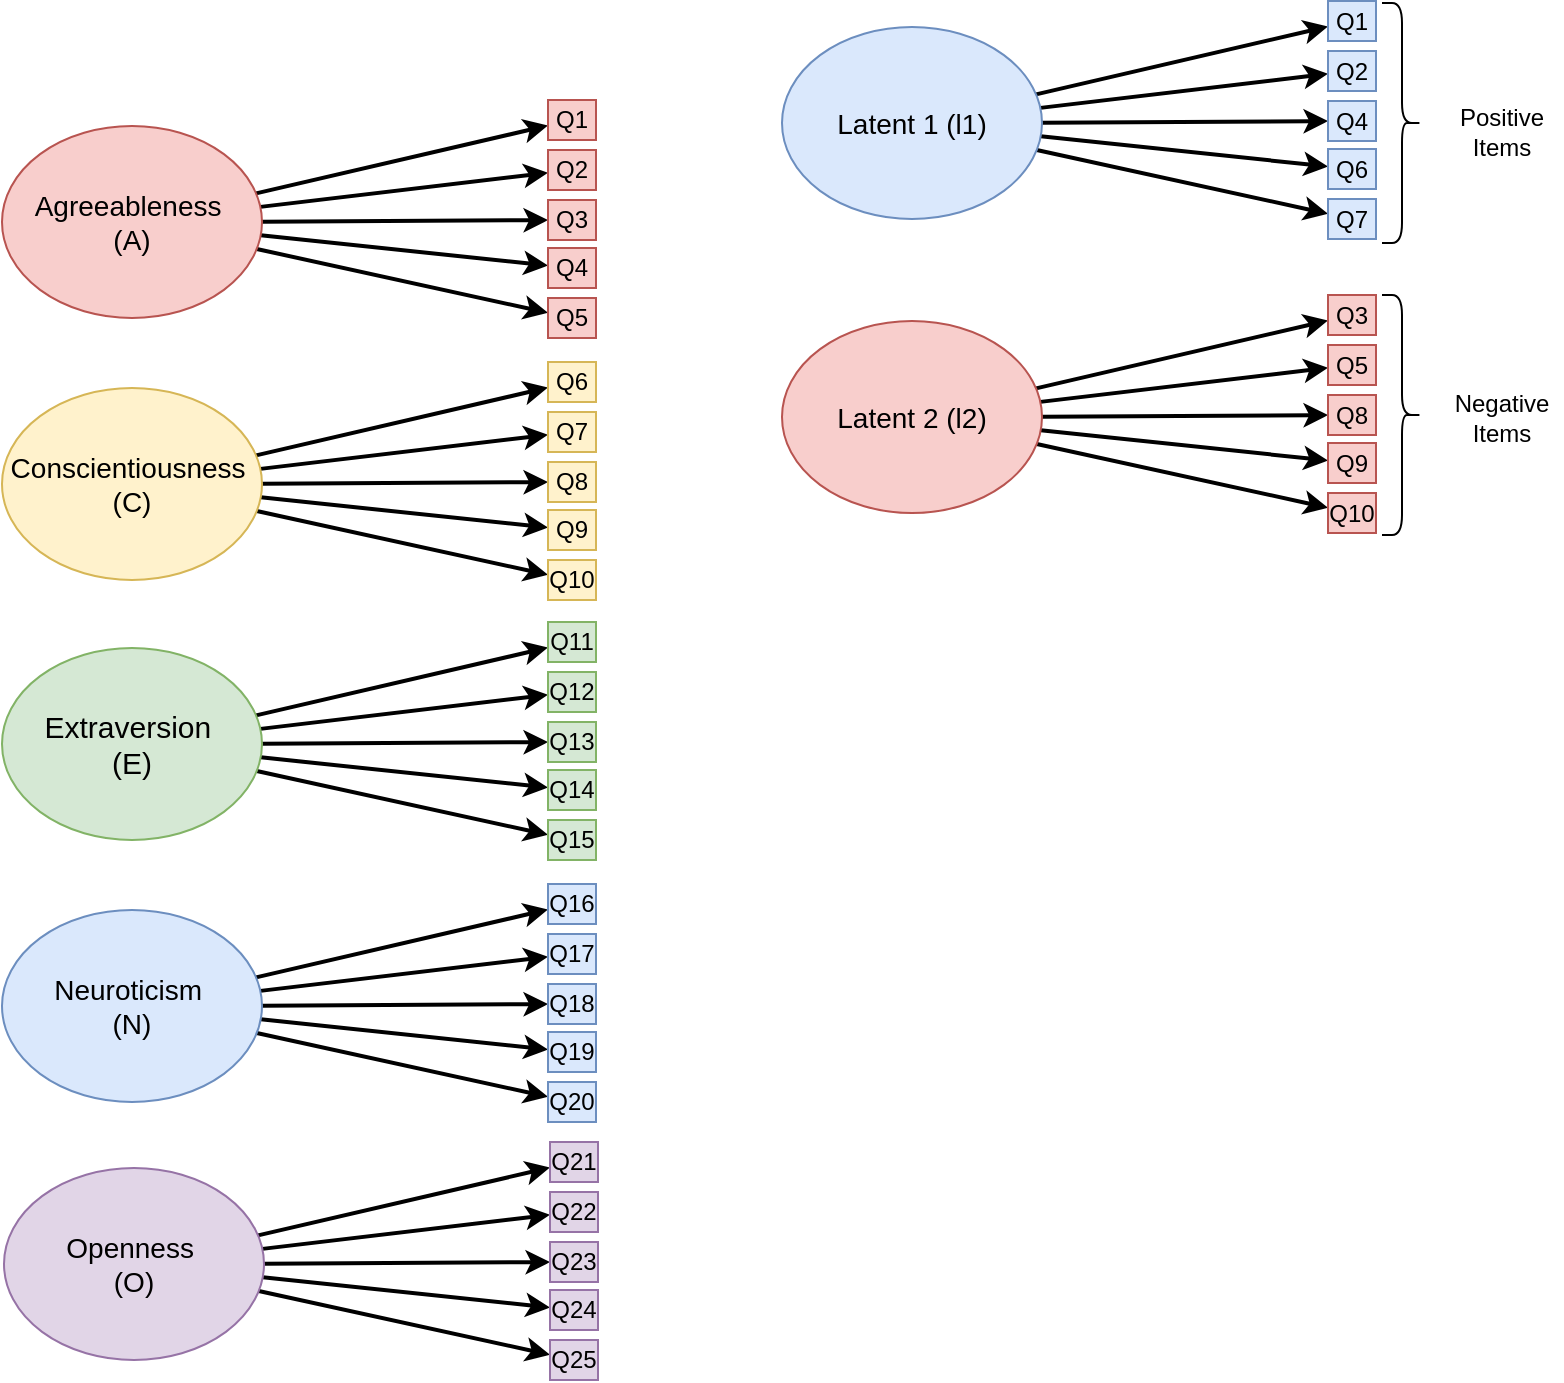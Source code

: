 <mxfile version="24.7.14">
  <diagram name="Seite-1" id="0YrpV6D85MkO8Lk1Z0Kt">
    <mxGraphModel dx="836" dy="442" grid="1" gridSize="10" guides="1" tooltips="1" connect="1" arrows="1" fold="1" page="1" pageScale="1" pageWidth="850" pageHeight="1100" math="0" shadow="0">
      <root>
        <mxCell id="0" />
        <mxCell id="1" parent="0" />
        <mxCell id="Y5yloc2yPf89p9SXgu8A-39" style="rounded=0;orthogonalLoop=1;jettySize=auto;html=1;strokeWidth=2;" edge="1" parent="1" source="Y5yloc2yPf89p9SXgu8A-1" target="Y5yloc2yPf89p9SXgu8A-9">
          <mxGeometry relative="1" as="geometry" />
        </mxCell>
        <mxCell id="Y5yloc2yPf89p9SXgu8A-40" style="rounded=0;orthogonalLoop=1;jettySize=auto;html=1;strokeWidth=2;" edge="1" parent="1" source="Y5yloc2yPf89p9SXgu8A-1" target="Y5yloc2yPf89p9SXgu8A-11">
          <mxGeometry relative="1" as="geometry" />
        </mxCell>
        <mxCell id="Y5yloc2yPf89p9SXgu8A-41" style="rounded=0;orthogonalLoop=1;jettySize=auto;html=1;strokeWidth=2;" edge="1" parent="1" source="Y5yloc2yPf89p9SXgu8A-1" target="Y5yloc2yPf89p9SXgu8A-12">
          <mxGeometry relative="1" as="geometry" />
        </mxCell>
        <mxCell id="Y5yloc2yPf89p9SXgu8A-42" style="rounded=0;orthogonalLoop=1;jettySize=auto;html=1;strokeWidth=2;" edge="1" parent="1" source="Y5yloc2yPf89p9SXgu8A-1" target="Y5yloc2yPf89p9SXgu8A-13">
          <mxGeometry relative="1" as="geometry" />
        </mxCell>
        <mxCell id="Y5yloc2yPf89p9SXgu8A-43" style="rounded=0;orthogonalLoop=1;jettySize=auto;html=1;strokeWidth=2;" edge="1" parent="1" source="Y5yloc2yPf89p9SXgu8A-1" target="Y5yloc2yPf89p9SXgu8A-14">
          <mxGeometry relative="1" as="geometry">
            <mxPoint x="289" y="211" as="targetPoint" />
          </mxGeometry>
        </mxCell>
        <mxCell id="Y5yloc2yPf89p9SXgu8A-1" value="&lt;font style=&quot;font-size: 14px;&quot;&gt;Agreeableness&amp;nbsp;&lt;/font&gt;&lt;div style=&quot;font-size: 14px;&quot;&gt;&lt;font style=&quot;font-size: 14px;&quot;&gt;(A)&lt;/font&gt;&lt;/div&gt;" style="ellipse;whiteSpace=wrap;html=1;fillColor=#f8cecc;strokeColor=#b85450;fontSize=13;" vertex="1" parent="1">
          <mxGeometry x="20" y="133" width="130" height="96" as="geometry" />
        </mxCell>
        <mxCell id="Y5yloc2yPf89p9SXgu8A-9" value="Q1" style="rounded=0;whiteSpace=wrap;html=1;fillColor=#f8cecc;strokeColor=#b85450;" vertex="1" parent="1">
          <mxGeometry x="293" y="120" width="24" height="20" as="geometry" />
        </mxCell>
        <mxCell id="Y5yloc2yPf89p9SXgu8A-11" value="Q2" style="rounded=0;whiteSpace=wrap;html=1;fillColor=#f8cecc;strokeColor=#b85450;" vertex="1" parent="1">
          <mxGeometry x="293" y="145" width="24" height="20" as="geometry" />
        </mxCell>
        <mxCell id="Y5yloc2yPf89p9SXgu8A-12" value="Q3" style="rounded=0;whiteSpace=wrap;html=1;fillColor=#f8cecc;strokeColor=#b85450;" vertex="1" parent="1">
          <mxGeometry x="293" y="170" width="24" height="20" as="geometry" />
        </mxCell>
        <mxCell id="Y5yloc2yPf89p9SXgu8A-13" value="Q4" style="rounded=0;whiteSpace=wrap;html=1;fillColor=#f8cecc;strokeColor=#b85450;" vertex="1" parent="1">
          <mxGeometry x="293" y="194" width="24" height="20" as="geometry" />
        </mxCell>
        <mxCell id="Y5yloc2yPf89p9SXgu8A-14" value="Q5" style="rounded=0;whiteSpace=wrap;html=1;fillColor=#f8cecc;strokeColor=#b85450;" vertex="1" parent="1">
          <mxGeometry x="293" y="219" width="24" height="20" as="geometry" />
        </mxCell>
        <mxCell id="Y5yloc2yPf89p9SXgu8A-44" style="rounded=0;orthogonalLoop=1;jettySize=auto;html=1;strokeWidth=2;" edge="1" parent="1" source="Y5yloc2yPf89p9SXgu8A-49" target="Y5yloc2yPf89p9SXgu8A-50">
          <mxGeometry relative="1" as="geometry" />
        </mxCell>
        <mxCell id="Y5yloc2yPf89p9SXgu8A-45" style="rounded=0;orthogonalLoop=1;jettySize=auto;html=1;strokeWidth=2;" edge="1" parent="1" source="Y5yloc2yPf89p9SXgu8A-49" target="Y5yloc2yPf89p9SXgu8A-51">
          <mxGeometry relative="1" as="geometry" />
        </mxCell>
        <mxCell id="Y5yloc2yPf89p9SXgu8A-46" style="rounded=0;orthogonalLoop=1;jettySize=auto;html=1;strokeWidth=2;" edge="1" parent="1" source="Y5yloc2yPf89p9SXgu8A-49" target="Y5yloc2yPf89p9SXgu8A-52">
          <mxGeometry relative="1" as="geometry" />
        </mxCell>
        <mxCell id="Y5yloc2yPf89p9SXgu8A-47" style="rounded=0;orthogonalLoop=1;jettySize=auto;html=1;strokeWidth=2;" edge="1" parent="1" source="Y5yloc2yPf89p9SXgu8A-49" target="Y5yloc2yPf89p9SXgu8A-53">
          <mxGeometry relative="1" as="geometry" />
        </mxCell>
        <mxCell id="Y5yloc2yPf89p9SXgu8A-48" style="rounded=0;orthogonalLoop=1;jettySize=auto;html=1;strokeWidth=2;" edge="1" parent="1" source="Y5yloc2yPf89p9SXgu8A-49" target="Y5yloc2yPf89p9SXgu8A-54">
          <mxGeometry relative="1" as="geometry">
            <mxPoint x="289" y="342" as="targetPoint" />
          </mxGeometry>
        </mxCell>
        <mxCell id="Y5yloc2yPf89p9SXgu8A-49" value="&lt;font style=&quot;font-size: 14px;&quot;&gt;Conscientiousness&amp;nbsp;&lt;/font&gt;&lt;div style=&quot;font-size: 14px;&quot;&gt;&lt;font style=&quot;font-size: 14px;&quot;&gt;(C)&lt;/font&gt;&lt;/div&gt;" style="ellipse;whiteSpace=wrap;html=1;fillColor=#fff2cc;strokeColor=#d6b656;fontSize=14;" vertex="1" parent="1">
          <mxGeometry x="20" y="264" width="130" height="96" as="geometry" />
        </mxCell>
        <mxCell id="Y5yloc2yPf89p9SXgu8A-50" value="Q6" style="rounded=0;whiteSpace=wrap;html=1;fillColor=#fff2cc;strokeColor=#d6b656;" vertex="1" parent="1">
          <mxGeometry x="293" y="251" width="24" height="20" as="geometry" />
        </mxCell>
        <mxCell id="Y5yloc2yPf89p9SXgu8A-51" value="Q7" style="rounded=0;whiteSpace=wrap;html=1;fillColor=#fff2cc;strokeColor=#d6b656;" vertex="1" parent="1">
          <mxGeometry x="293" y="276" width="24" height="20" as="geometry" />
        </mxCell>
        <mxCell id="Y5yloc2yPf89p9SXgu8A-52" value="Q8" style="rounded=0;whiteSpace=wrap;html=1;fillColor=#fff2cc;strokeColor=#d6b656;" vertex="1" parent="1">
          <mxGeometry x="293" y="301" width="24" height="20" as="geometry" />
        </mxCell>
        <mxCell id="Y5yloc2yPf89p9SXgu8A-53" value="Q9" style="rounded=0;whiteSpace=wrap;html=1;fillColor=#fff2cc;strokeColor=#d6b656;" vertex="1" parent="1">
          <mxGeometry x="293" y="325" width="24" height="20" as="geometry" />
        </mxCell>
        <mxCell id="Y5yloc2yPf89p9SXgu8A-54" value="Q10" style="rounded=0;whiteSpace=wrap;html=1;fillColor=#fff2cc;strokeColor=#d6b656;" vertex="1" parent="1">
          <mxGeometry x="293" y="350" width="24" height="20" as="geometry" />
        </mxCell>
        <mxCell id="Y5yloc2yPf89p9SXgu8A-56" style="rounded=0;orthogonalLoop=1;jettySize=auto;html=1;strokeWidth=2;" edge="1" parent="1" source="Y5yloc2yPf89p9SXgu8A-61" target="Y5yloc2yPf89p9SXgu8A-62">
          <mxGeometry relative="1" as="geometry" />
        </mxCell>
        <mxCell id="Y5yloc2yPf89p9SXgu8A-57" style="rounded=0;orthogonalLoop=1;jettySize=auto;html=1;strokeWidth=2;" edge="1" parent="1" source="Y5yloc2yPf89p9SXgu8A-61" target="Y5yloc2yPf89p9SXgu8A-63">
          <mxGeometry relative="1" as="geometry" />
        </mxCell>
        <mxCell id="Y5yloc2yPf89p9SXgu8A-58" style="rounded=0;orthogonalLoop=1;jettySize=auto;html=1;strokeWidth=2;" edge="1" parent="1" source="Y5yloc2yPf89p9SXgu8A-61" target="Y5yloc2yPf89p9SXgu8A-64">
          <mxGeometry relative="1" as="geometry" />
        </mxCell>
        <mxCell id="Y5yloc2yPf89p9SXgu8A-59" style="rounded=0;orthogonalLoop=1;jettySize=auto;html=1;strokeWidth=2;" edge="1" parent="1" source="Y5yloc2yPf89p9SXgu8A-61" target="Y5yloc2yPf89p9SXgu8A-65">
          <mxGeometry relative="1" as="geometry" />
        </mxCell>
        <mxCell id="Y5yloc2yPf89p9SXgu8A-60" style="rounded=0;orthogonalLoop=1;jettySize=auto;html=1;strokeWidth=2;" edge="1" parent="1" source="Y5yloc2yPf89p9SXgu8A-61" target="Y5yloc2yPf89p9SXgu8A-66">
          <mxGeometry relative="1" as="geometry">
            <mxPoint x="289" y="472" as="targetPoint" />
          </mxGeometry>
        </mxCell>
        <mxCell id="Y5yloc2yPf89p9SXgu8A-61" value="&lt;font style=&quot;font-size: 15px;&quot;&gt;Extraversion&amp;nbsp;&lt;/font&gt;&lt;div&gt;&lt;font style=&quot;font-size: 15px;&quot;&gt;(E)&lt;/font&gt;&lt;/div&gt;" style="ellipse;whiteSpace=wrap;html=1;fillColor=#d5e8d4;strokeColor=#82b366;fontSize=15;" vertex="1" parent="1">
          <mxGeometry x="20" y="394" width="130" height="96" as="geometry" />
        </mxCell>
        <mxCell id="Y5yloc2yPf89p9SXgu8A-62" value="Q11" style="rounded=0;whiteSpace=wrap;html=1;fillColor=#d5e8d4;strokeColor=#82b366;" vertex="1" parent="1">
          <mxGeometry x="293" y="381" width="24" height="20" as="geometry" />
        </mxCell>
        <mxCell id="Y5yloc2yPf89p9SXgu8A-63" value="Q12" style="rounded=0;whiteSpace=wrap;html=1;fillColor=#d5e8d4;strokeColor=#82b366;" vertex="1" parent="1">
          <mxGeometry x="293" y="406" width="24" height="20" as="geometry" />
        </mxCell>
        <mxCell id="Y5yloc2yPf89p9SXgu8A-64" value="Q13" style="rounded=0;whiteSpace=wrap;html=1;fillColor=#d5e8d4;strokeColor=#82b366;" vertex="1" parent="1">
          <mxGeometry x="293" y="431" width="24" height="20" as="geometry" />
        </mxCell>
        <mxCell id="Y5yloc2yPf89p9SXgu8A-65" value="Q14" style="rounded=0;whiteSpace=wrap;html=1;fillColor=#d5e8d4;strokeColor=#82b366;" vertex="1" parent="1">
          <mxGeometry x="293" y="455" width="24" height="20" as="geometry" />
        </mxCell>
        <mxCell id="Y5yloc2yPf89p9SXgu8A-66" value="Q15" style="rounded=0;whiteSpace=wrap;html=1;fillColor=#d5e8d4;strokeColor=#82b366;" vertex="1" parent="1">
          <mxGeometry x="293" y="480" width="24" height="20" as="geometry" />
        </mxCell>
        <mxCell id="Y5yloc2yPf89p9SXgu8A-77" style="rounded=0;orthogonalLoop=1;jettySize=auto;html=1;strokeWidth=2;" edge="1" parent="1" source="Y5yloc2yPf89p9SXgu8A-82" target="Y5yloc2yPf89p9SXgu8A-83">
          <mxGeometry relative="1" as="geometry" />
        </mxCell>
        <mxCell id="Y5yloc2yPf89p9SXgu8A-78" style="rounded=0;orthogonalLoop=1;jettySize=auto;html=1;strokeWidth=2;" edge="1" parent="1" source="Y5yloc2yPf89p9SXgu8A-82" target="Y5yloc2yPf89p9SXgu8A-84">
          <mxGeometry relative="1" as="geometry" />
        </mxCell>
        <mxCell id="Y5yloc2yPf89p9SXgu8A-79" style="rounded=0;orthogonalLoop=1;jettySize=auto;html=1;strokeWidth=2;" edge="1" parent="1" source="Y5yloc2yPf89p9SXgu8A-82" target="Y5yloc2yPf89p9SXgu8A-85">
          <mxGeometry relative="1" as="geometry" />
        </mxCell>
        <mxCell id="Y5yloc2yPf89p9SXgu8A-80" style="rounded=0;orthogonalLoop=1;jettySize=auto;html=1;strokeWidth=2;" edge="1" parent="1" source="Y5yloc2yPf89p9SXgu8A-82" target="Y5yloc2yPf89p9SXgu8A-86">
          <mxGeometry relative="1" as="geometry" />
        </mxCell>
        <mxCell id="Y5yloc2yPf89p9SXgu8A-81" style="rounded=0;orthogonalLoop=1;jettySize=auto;html=1;strokeWidth=2;" edge="1" parent="1" source="Y5yloc2yPf89p9SXgu8A-82" target="Y5yloc2yPf89p9SXgu8A-87">
          <mxGeometry relative="1" as="geometry">
            <mxPoint x="289" y="603" as="targetPoint" />
          </mxGeometry>
        </mxCell>
        <mxCell id="Y5yloc2yPf89p9SXgu8A-82" value="&lt;font style=&quot;font-size: 14px;&quot;&gt;Neuroticism&amp;nbsp;&lt;/font&gt;&lt;div&gt;&lt;font style=&quot;font-size: 14px;&quot;&gt;(N)&lt;/font&gt;&lt;/div&gt;" style="ellipse;whiteSpace=wrap;html=1;fillColor=#dae8fc;strokeColor=#6c8ebf;" vertex="1" parent="1">
          <mxGeometry x="20" y="525" width="130" height="96" as="geometry" />
        </mxCell>
        <mxCell id="Y5yloc2yPf89p9SXgu8A-83" value="Q16" style="rounded=0;whiteSpace=wrap;html=1;fillColor=#dae8fc;strokeColor=#6c8ebf;" vertex="1" parent="1">
          <mxGeometry x="293" y="512" width="24" height="20" as="geometry" />
        </mxCell>
        <mxCell id="Y5yloc2yPf89p9SXgu8A-84" value="Q17" style="rounded=0;whiteSpace=wrap;html=1;fillColor=#dae8fc;strokeColor=#6c8ebf;" vertex="1" parent="1">
          <mxGeometry x="293" y="537" width="24" height="20" as="geometry" />
        </mxCell>
        <mxCell id="Y5yloc2yPf89p9SXgu8A-85" value="Q18" style="rounded=0;whiteSpace=wrap;html=1;fillColor=#dae8fc;strokeColor=#6c8ebf;" vertex="1" parent="1">
          <mxGeometry x="293" y="562" width="24" height="20" as="geometry" />
        </mxCell>
        <mxCell id="Y5yloc2yPf89p9SXgu8A-86" value="Q19" style="rounded=0;whiteSpace=wrap;html=1;fillColor=#dae8fc;strokeColor=#6c8ebf;" vertex="1" parent="1">
          <mxGeometry x="293" y="586" width="24" height="20" as="geometry" />
        </mxCell>
        <mxCell id="Y5yloc2yPf89p9SXgu8A-87" value="Q20" style="rounded=0;whiteSpace=wrap;html=1;fillColor=#dae8fc;strokeColor=#6c8ebf;" vertex="1" parent="1">
          <mxGeometry x="293" y="611" width="24" height="20" as="geometry" />
        </mxCell>
        <mxCell id="Y5yloc2yPf89p9SXgu8A-98" style="rounded=0;orthogonalLoop=1;jettySize=auto;html=1;strokeWidth=2;" edge="1" parent="1" source="Y5yloc2yPf89p9SXgu8A-103" target="Y5yloc2yPf89p9SXgu8A-104">
          <mxGeometry relative="1" as="geometry" />
        </mxCell>
        <mxCell id="Y5yloc2yPf89p9SXgu8A-99" style="rounded=0;orthogonalLoop=1;jettySize=auto;html=1;strokeWidth=2;" edge="1" parent="1" source="Y5yloc2yPf89p9SXgu8A-103" target="Y5yloc2yPf89p9SXgu8A-105">
          <mxGeometry relative="1" as="geometry" />
        </mxCell>
        <mxCell id="Y5yloc2yPf89p9SXgu8A-100" style="rounded=0;orthogonalLoop=1;jettySize=auto;html=1;strokeWidth=2;" edge="1" parent="1" source="Y5yloc2yPf89p9SXgu8A-103" target="Y5yloc2yPf89p9SXgu8A-106">
          <mxGeometry relative="1" as="geometry" />
        </mxCell>
        <mxCell id="Y5yloc2yPf89p9SXgu8A-101" style="rounded=0;orthogonalLoop=1;jettySize=auto;html=1;strokeWidth=2;" edge="1" parent="1" source="Y5yloc2yPf89p9SXgu8A-103" target="Y5yloc2yPf89p9SXgu8A-107">
          <mxGeometry relative="1" as="geometry" />
        </mxCell>
        <mxCell id="Y5yloc2yPf89p9SXgu8A-102" style="rounded=0;orthogonalLoop=1;jettySize=auto;html=1;strokeWidth=2;" edge="1" parent="1" source="Y5yloc2yPf89p9SXgu8A-103" target="Y5yloc2yPf89p9SXgu8A-108">
          <mxGeometry relative="1" as="geometry">
            <mxPoint x="290" y="732" as="targetPoint" />
          </mxGeometry>
        </mxCell>
        <mxCell id="Y5yloc2yPf89p9SXgu8A-103" value="&lt;font style=&quot;font-size: 14px;&quot;&gt;Openness&amp;nbsp;&lt;/font&gt;&lt;div style=&quot;font-size: 14px;&quot;&gt;&lt;font style=&quot;font-size: 14px;&quot;&gt;(O)&lt;/font&gt;&lt;/div&gt;" style="ellipse;whiteSpace=wrap;html=1;fillColor=#e1d5e7;strokeColor=#9673a6;" vertex="1" parent="1">
          <mxGeometry x="21" y="654" width="130" height="96" as="geometry" />
        </mxCell>
        <mxCell id="Y5yloc2yPf89p9SXgu8A-104" value="Q21" style="rounded=0;whiteSpace=wrap;html=1;fillColor=#e1d5e7;strokeColor=#9673a6;" vertex="1" parent="1">
          <mxGeometry x="294" y="641" width="24" height="20" as="geometry" />
        </mxCell>
        <mxCell id="Y5yloc2yPf89p9SXgu8A-105" value="Q22" style="rounded=0;whiteSpace=wrap;html=1;fillColor=#e1d5e7;strokeColor=#9673a6;" vertex="1" parent="1">
          <mxGeometry x="294" y="666" width="24" height="20" as="geometry" />
        </mxCell>
        <mxCell id="Y5yloc2yPf89p9SXgu8A-106" value="Q23" style="rounded=0;whiteSpace=wrap;html=1;fillColor=#e1d5e7;strokeColor=#9673a6;" vertex="1" parent="1">
          <mxGeometry x="294" y="691" width="24" height="20" as="geometry" />
        </mxCell>
        <mxCell id="Y5yloc2yPf89p9SXgu8A-107" value="Q24" style="rounded=0;whiteSpace=wrap;html=1;fillColor=#e1d5e7;strokeColor=#9673a6;" vertex="1" parent="1">
          <mxGeometry x="294" y="715" width="24" height="20" as="geometry" />
        </mxCell>
        <mxCell id="Y5yloc2yPf89p9SXgu8A-108" value="Q25" style="rounded=0;whiteSpace=wrap;html=1;fillColor=#e1d5e7;strokeColor=#9673a6;" vertex="1" parent="1">
          <mxGeometry x="294" y="740" width="24" height="20" as="geometry" />
        </mxCell>
        <mxCell id="Y5yloc2yPf89p9SXgu8A-110" style="rounded=0;orthogonalLoop=1;jettySize=auto;html=1;strokeWidth=2;" edge="1" parent="1" source="Y5yloc2yPf89p9SXgu8A-115" target="Y5yloc2yPf89p9SXgu8A-116">
          <mxGeometry relative="1" as="geometry" />
        </mxCell>
        <mxCell id="Y5yloc2yPf89p9SXgu8A-111" style="rounded=0;orthogonalLoop=1;jettySize=auto;html=1;strokeWidth=2;" edge="1" parent="1" source="Y5yloc2yPf89p9SXgu8A-115" target="Y5yloc2yPf89p9SXgu8A-117">
          <mxGeometry relative="1" as="geometry" />
        </mxCell>
        <mxCell id="Y5yloc2yPf89p9SXgu8A-112" style="rounded=0;orthogonalLoop=1;jettySize=auto;html=1;strokeWidth=2;" edge="1" parent="1" source="Y5yloc2yPf89p9SXgu8A-115" target="Y5yloc2yPf89p9SXgu8A-118">
          <mxGeometry relative="1" as="geometry" />
        </mxCell>
        <mxCell id="Y5yloc2yPf89p9SXgu8A-113" style="rounded=0;orthogonalLoop=1;jettySize=auto;html=1;strokeWidth=2;" edge="1" parent="1" source="Y5yloc2yPf89p9SXgu8A-115" target="Y5yloc2yPf89p9SXgu8A-119">
          <mxGeometry relative="1" as="geometry" />
        </mxCell>
        <mxCell id="Y5yloc2yPf89p9SXgu8A-114" style="rounded=0;orthogonalLoop=1;jettySize=auto;html=1;strokeWidth=2;" edge="1" parent="1" source="Y5yloc2yPf89p9SXgu8A-115" target="Y5yloc2yPf89p9SXgu8A-120">
          <mxGeometry relative="1" as="geometry">
            <mxPoint x="679" y="161.5" as="targetPoint" />
          </mxGeometry>
        </mxCell>
        <mxCell id="Y5yloc2yPf89p9SXgu8A-115" value="&lt;span style=&quot;font-size: 14px;&quot;&gt;Latent 1 (l1)&lt;/span&gt;" style="ellipse;whiteSpace=wrap;html=1;fillColor=#dae8fc;strokeColor=#6c8ebf;fontSize=13;" vertex="1" parent="1">
          <mxGeometry x="410" y="83.5" width="130" height="96" as="geometry" />
        </mxCell>
        <mxCell id="Y5yloc2yPf89p9SXgu8A-116" value="Q1" style="rounded=0;whiteSpace=wrap;html=1;fillColor=#dae8fc;strokeColor=#6c8ebf;" vertex="1" parent="1">
          <mxGeometry x="683" y="70.5" width="24" height="20" as="geometry" />
        </mxCell>
        <mxCell id="Y5yloc2yPf89p9SXgu8A-117" value="Q2" style="rounded=0;whiteSpace=wrap;html=1;fillColor=#dae8fc;strokeColor=#6c8ebf;" vertex="1" parent="1">
          <mxGeometry x="683" y="95.5" width="24" height="20" as="geometry" />
        </mxCell>
        <mxCell id="Y5yloc2yPf89p9SXgu8A-118" value="Q4" style="rounded=0;whiteSpace=wrap;html=1;fillColor=#dae8fc;strokeColor=#6c8ebf;" vertex="1" parent="1">
          <mxGeometry x="683" y="120.5" width="24" height="20" as="geometry" />
        </mxCell>
        <mxCell id="Y5yloc2yPf89p9SXgu8A-119" value="Q6" style="rounded=0;whiteSpace=wrap;html=1;fillColor=#dae8fc;strokeColor=#6c8ebf;" vertex="1" parent="1">
          <mxGeometry x="683" y="144.5" width="24" height="20" as="geometry" />
        </mxCell>
        <mxCell id="Y5yloc2yPf89p9SXgu8A-120" value="Q7" style="rounded=0;whiteSpace=wrap;html=1;fillColor=#dae8fc;strokeColor=#6c8ebf;" vertex="1" parent="1">
          <mxGeometry x="683" y="169.5" width="24" height="20" as="geometry" />
        </mxCell>
        <mxCell id="Y5yloc2yPf89p9SXgu8A-121" style="rounded=0;orthogonalLoop=1;jettySize=auto;html=1;strokeWidth=2;" edge="1" parent="1" source="Y5yloc2yPf89p9SXgu8A-126" target="Y5yloc2yPf89p9SXgu8A-127">
          <mxGeometry relative="1" as="geometry" />
        </mxCell>
        <mxCell id="Y5yloc2yPf89p9SXgu8A-122" style="rounded=0;orthogonalLoop=1;jettySize=auto;html=1;strokeWidth=2;" edge="1" parent="1" source="Y5yloc2yPf89p9SXgu8A-126" target="Y5yloc2yPf89p9SXgu8A-128">
          <mxGeometry relative="1" as="geometry" />
        </mxCell>
        <mxCell id="Y5yloc2yPf89p9SXgu8A-123" style="rounded=0;orthogonalLoop=1;jettySize=auto;html=1;strokeWidth=2;" edge="1" parent="1" source="Y5yloc2yPf89p9SXgu8A-126" target="Y5yloc2yPf89p9SXgu8A-129">
          <mxGeometry relative="1" as="geometry" />
        </mxCell>
        <mxCell id="Y5yloc2yPf89p9SXgu8A-124" style="rounded=0;orthogonalLoop=1;jettySize=auto;html=1;strokeWidth=2;" edge="1" parent="1" source="Y5yloc2yPf89p9SXgu8A-126" target="Y5yloc2yPf89p9SXgu8A-130">
          <mxGeometry relative="1" as="geometry" />
        </mxCell>
        <mxCell id="Y5yloc2yPf89p9SXgu8A-125" style="rounded=0;orthogonalLoop=1;jettySize=auto;html=1;strokeWidth=2;" edge="1" parent="1" source="Y5yloc2yPf89p9SXgu8A-126" target="Y5yloc2yPf89p9SXgu8A-131">
          <mxGeometry relative="1" as="geometry">
            <mxPoint x="679" y="308.5" as="targetPoint" />
          </mxGeometry>
        </mxCell>
        <mxCell id="Y5yloc2yPf89p9SXgu8A-126" value="Latent 2 (l2)" style="ellipse;whiteSpace=wrap;html=1;fillColor=#f8cecc;strokeColor=#b85450;fontSize=14;" vertex="1" parent="1">
          <mxGeometry x="410" y="230.5" width="130" height="96" as="geometry" />
        </mxCell>
        <mxCell id="Y5yloc2yPf89p9SXgu8A-127" value="Q3" style="rounded=0;whiteSpace=wrap;html=1;fillColor=#f8cecc;strokeColor=#b85450;" vertex="1" parent="1">
          <mxGeometry x="683" y="217.5" width="24" height="20" as="geometry" />
        </mxCell>
        <mxCell id="Y5yloc2yPf89p9SXgu8A-128" value="Q5" style="rounded=0;whiteSpace=wrap;html=1;fillColor=#f8cecc;strokeColor=#b85450;" vertex="1" parent="1">
          <mxGeometry x="683" y="242.5" width="24" height="20" as="geometry" />
        </mxCell>
        <mxCell id="Y5yloc2yPf89p9SXgu8A-129" value="Q8" style="rounded=0;whiteSpace=wrap;html=1;fillColor=#f8cecc;strokeColor=#b85450;" vertex="1" parent="1">
          <mxGeometry x="683" y="267.5" width="24" height="20" as="geometry" />
        </mxCell>
        <mxCell id="Y5yloc2yPf89p9SXgu8A-130" value="Q9" style="rounded=0;whiteSpace=wrap;html=1;fillColor=#f8cecc;strokeColor=#b85450;" vertex="1" parent="1">
          <mxGeometry x="683" y="291.5" width="24" height="20" as="geometry" />
        </mxCell>
        <mxCell id="Y5yloc2yPf89p9SXgu8A-131" value="Q10" style="rounded=0;whiteSpace=wrap;html=1;fillColor=#f8cecc;strokeColor=#b85450;" vertex="1" parent="1">
          <mxGeometry x="683" y="316.5" width="24" height="20" as="geometry" />
        </mxCell>
        <mxCell id="Y5yloc2yPf89p9SXgu8A-132" value="" style="shape=curlyBracket;whiteSpace=wrap;html=1;rounded=1;flipH=1;labelPosition=right;verticalLabelPosition=middle;align=left;verticalAlign=middle;" vertex="1" parent="1">
          <mxGeometry x="710" y="71.5" width="20" height="120" as="geometry" />
        </mxCell>
        <mxCell id="Y5yloc2yPf89p9SXgu8A-133" value="" style="shape=curlyBracket;whiteSpace=wrap;html=1;rounded=1;flipH=1;labelPosition=right;verticalLabelPosition=middle;align=left;verticalAlign=middle;" vertex="1" parent="1">
          <mxGeometry x="710" y="217.5" width="20" height="120" as="geometry" />
        </mxCell>
        <mxCell id="Y5yloc2yPf89p9SXgu8A-137" value="Positive&lt;div&gt;Items&lt;/div&gt;" style="text;html=1;align=center;verticalAlign=middle;whiteSpace=wrap;rounded=0;" vertex="1" parent="1">
          <mxGeometry x="740" y="120.5" width="60" height="30" as="geometry" />
        </mxCell>
        <mxCell id="Y5yloc2yPf89p9SXgu8A-138" value="Negative&lt;div&gt;Items&lt;/div&gt;" style="text;html=1;align=center;verticalAlign=middle;whiteSpace=wrap;rounded=0;" vertex="1" parent="1">
          <mxGeometry x="740" y="264" width="60" height="30" as="geometry" />
        </mxCell>
      </root>
    </mxGraphModel>
  </diagram>
</mxfile>
